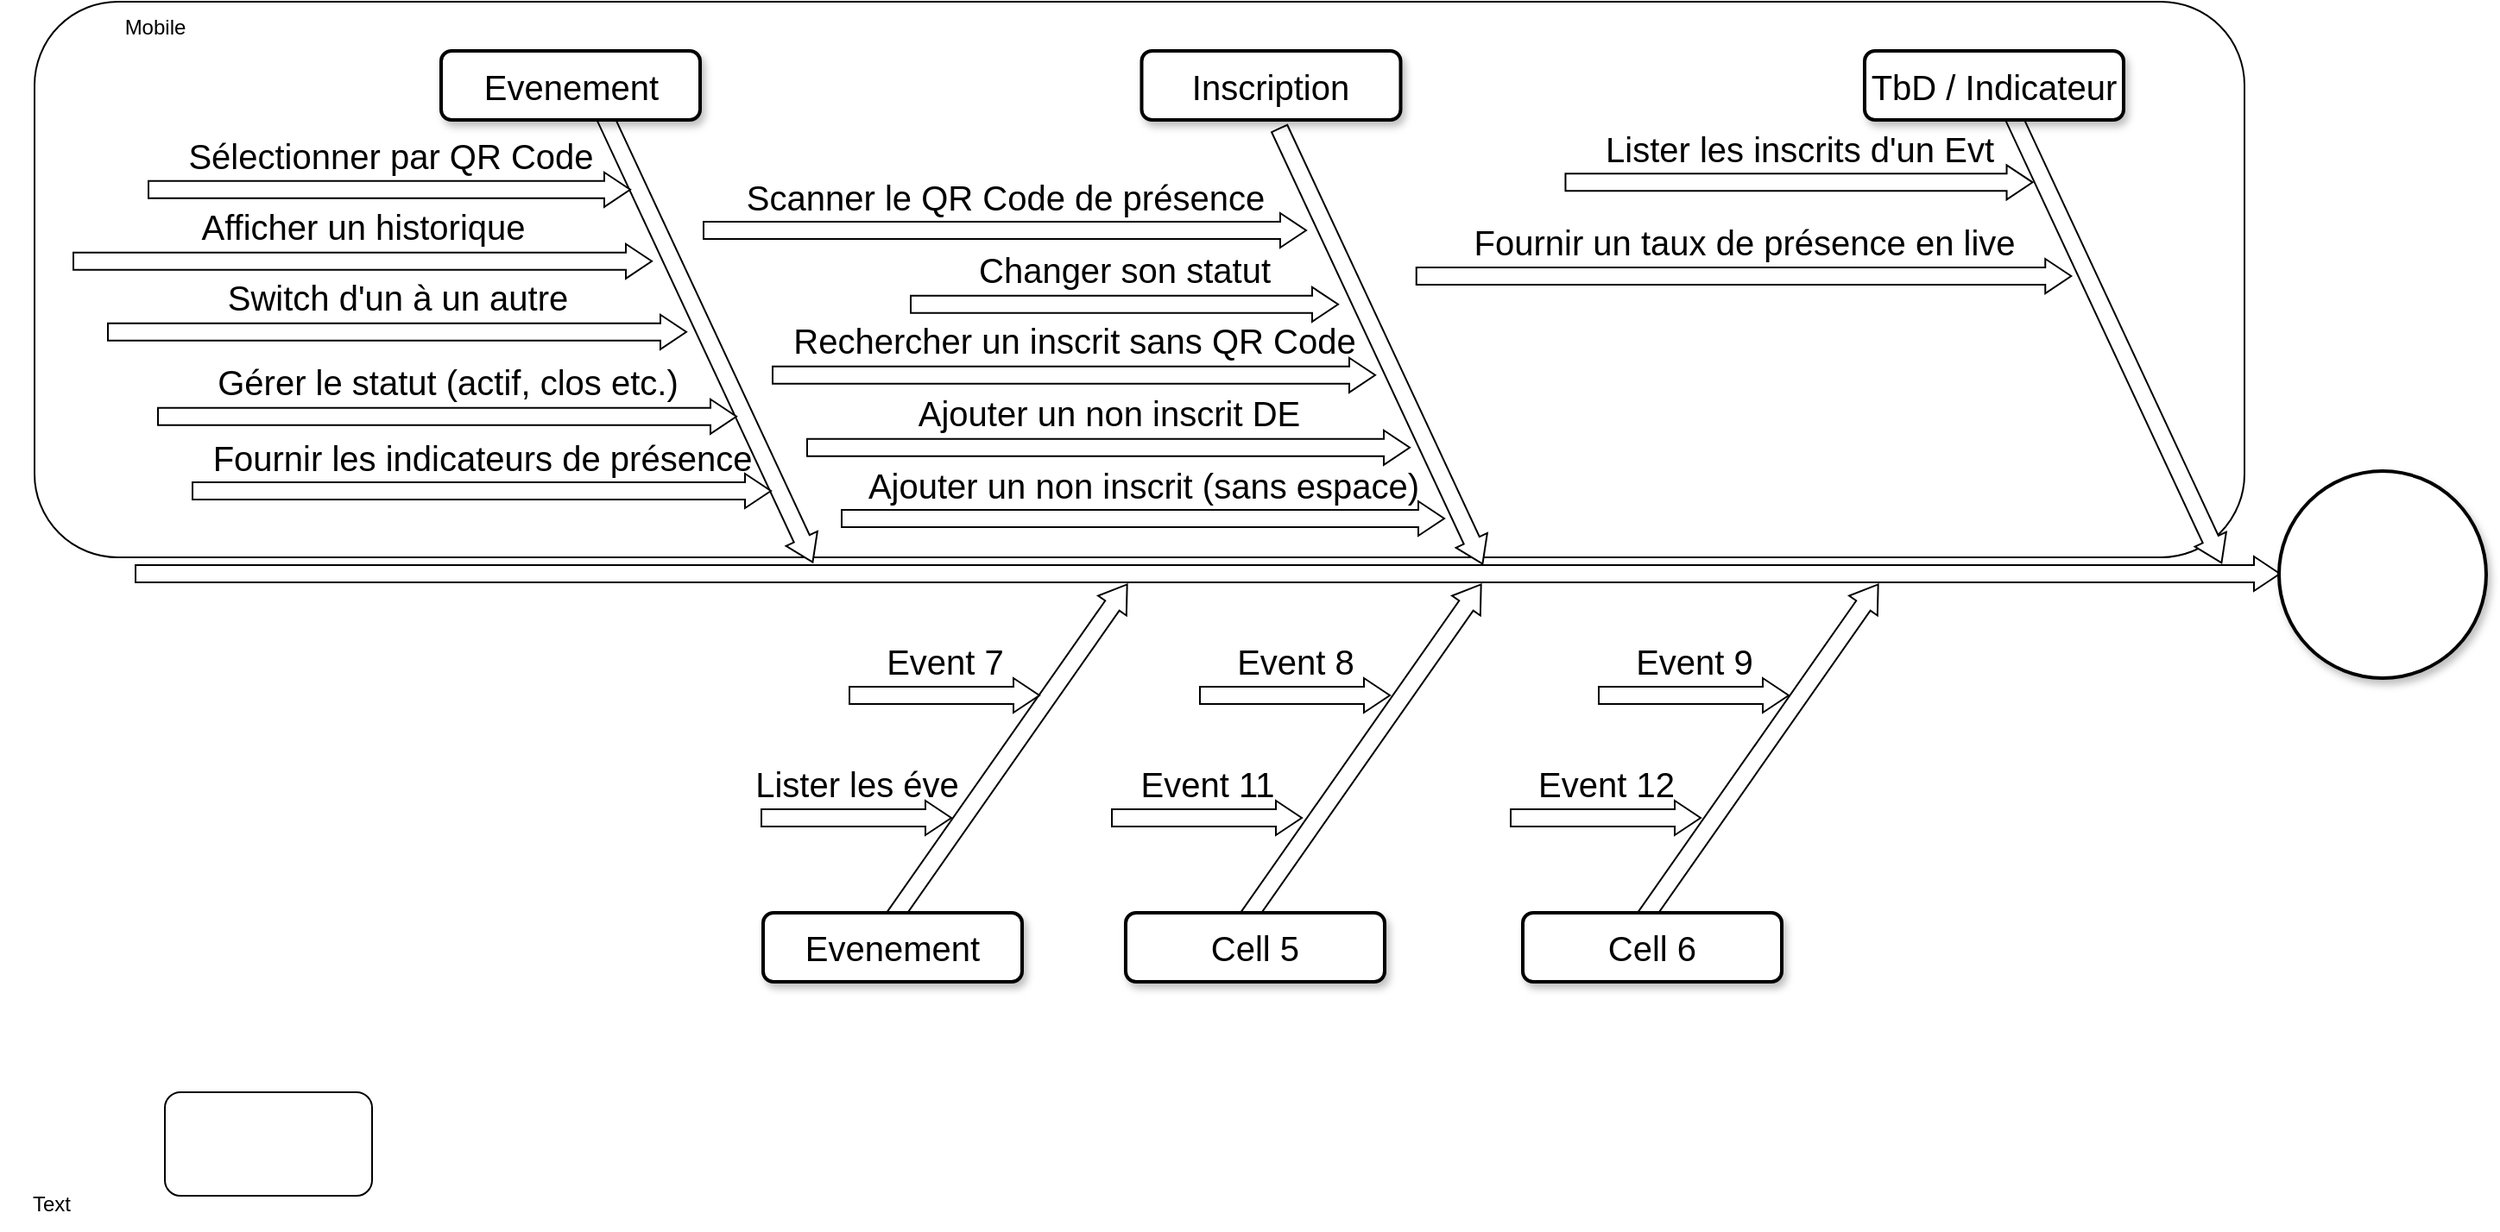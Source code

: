 <mxfile version="21.0.6" type="github">
  <diagram name="Page-1" id="b7a7eaba-c6c5-6fbe-34ae-1d3a4219ac39">
    <mxGraphModel dx="2150" dy="948" grid="1" gridSize="10" guides="1" tooltips="1" connect="1" arrows="1" fold="1" page="1" pageScale="1.5" pageWidth="1169" pageHeight="826" background="none" math="0" shadow="0">
      <root>
        <mxCell id="0" style=";html=1;" />
        <mxCell id="1" style=";html=1;" parent="0" />
        <mxCell id="BgNtMRz4Lzl-_mLBwiGy-10" value="" style="rounded=1;whiteSpace=wrap;html=1;" vertex="1" parent="1">
          <mxGeometry x="180" y="288" width="1280" height="322" as="geometry" />
        </mxCell>
        <mxCell id="279d4c6e8b4f5ae2-2" value="" style="html=1;shadow=0;dashed=0;align=center;verticalAlign=middle;shape=mxgraph.arrows2.arrow;dy=0.5;dx=15;direction=north;notch=0;rounded=0;strokeWidth=1;fontSize=20;rotation=35;" parent="1" vertex="1">
          <mxGeometry x="734" y="604" width="20" height="240" as="geometry" />
        </mxCell>
        <mxCell id="279d4c6e8b4f5ae2-3" value="" style="html=1;shadow=0;dashed=0;align=center;verticalAlign=middle;shape=mxgraph.arrows2.arrow;dy=0.5;dx=15;direction=north;notch=0;rounded=0;strokeWidth=1;fontSize=20;rotation=35;" parent="1" vertex="1">
          <mxGeometry x="939" y="604" width="20" height="240" as="geometry" />
        </mxCell>
        <mxCell id="279d4c6e8b4f5ae2-4" value="" style="html=1;shadow=0;dashed=0;align=center;verticalAlign=middle;shape=mxgraph.arrows2.arrow;dy=0.5;dx=15;direction=north;notch=0;rounded=0;strokeWidth=1;fontSize=20;rotation=35;" parent="1" vertex="1">
          <mxGeometry x="1169" y="604" width="20" height="240" as="geometry" />
        </mxCell>
        <mxCell id="279d4c6e8b4f5ae2-5" value="" style="html=1;shadow=0;dashed=0;align=center;verticalAlign=middle;shape=mxgraph.arrows2.arrow;dy=0.5;dx=15;direction=north;notch=0;rounded=0;strokeWidth=1;fontSize=20;rotation=90;" parent="1" vertex="1">
          <mxGeometry x="849.5" y="-1.5" width="20" height="1242" as="geometry" />
        </mxCell>
        <mxCell id="279d4c6e8b4f5ae2-6" value="" style="html=1;shadow=0;dashed=0;align=center;verticalAlign=middle;shape=mxgraph.arrows2.arrow;dy=0.5;dx=15;direction=north;notch=0;rounded=0;strokeWidth=1;fontSize=20;rotation=155;" parent="1" vertex="1">
          <mxGeometry x="560.28" y="340.15" width="20" height="286" as="geometry" />
        </mxCell>
        <mxCell id="279d4c6e8b4f5ae2-7" value="" style="html=1;shadow=0;dashed=0;align=center;verticalAlign=middle;shape=mxgraph.arrows2.arrow;dy=0.5;dx=15;direction=north;notch=0;rounded=0;strokeWidth=1;fontSize=20;rotation=155;" parent="1" vertex="1">
          <mxGeometry x="949.89" y="348.44" width="20" height="278.36" as="geometry" />
        </mxCell>
        <mxCell id="279d4c6e8b4f5ae2-8" value="" style="html=1;shadow=0;dashed=0;align=center;verticalAlign=middle;shape=mxgraph.arrows2.arrow;dy=0.5;dx=15;direction=north;notch=0;rounded=0;strokeWidth=1;fontSize=20;rotation=155;" parent="1" vertex="1">
          <mxGeometry x="1376.36" y="340.92" width="20" height="285.61" as="geometry" />
        </mxCell>
        <mxCell id="279d4c6e8b4f5ae2-9" value="Evenement" style="rounded=1;whiteSpace=wrap;html=1;shadow=1;strokeWidth=2;fontSize=20;" parent="1" vertex="1">
          <mxGeometry x="415.5" y="316.5" width="150" height="40" as="geometry" />
        </mxCell>
        <mxCell id="279d4c6e8b4f5ae2-10" value="Inscription" style="rounded=1;whiteSpace=wrap;html=1;shadow=1;strokeWidth=2;fontSize=20;" parent="1" vertex="1">
          <mxGeometry x="821.25" y="316.5" width="150" height="40" as="geometry" />
        </mxCell>
        <mxCell id="279d4c6e8b4f5ae2-11" value="TbD / Indicateur" style="rounded=1;whiteSpace=wrap;html=1;shadow=1;strokeWidth=2;fontSize=20;" parent="1" vertex="1">
          <mxGeometry x="1240" y="316.5" width="150" height="40" as="geometry" />
        </mxCell>
        <mxCell id="279d4c6e8b4f5ae2-12" value="Evenement" style="rounded=1;whiteSpace=wrap;html=1;shadow=1;strokeWidth=2;fontSize=20;" parent="1" vertex="1">
          <mxGeometry x="602" y="816" width="150" height="40" as="geometry" />
        </mxCell>
        <mxCell id="279d4c6e8b4f5ae2-13" value="Cell 5" style="rounded=1;whiteSpace=wrap;html=1;shadow=1;strokeWidth=2;fontSize=20;" parent="1" vertex="1">
          <mxGeometry x="812" y="816.0" width="150" height="40" as="geometry" />
        </mxCell>
        <mxCell id="279d4c6e8b4f5ae2-14" value="Cell 6" style="rounded=1;whiteSpace=wrap;html=1;shadow=1;strokeWidth=2;fontSize=20;" parent="1" vertex="1">
          <mxGeometry x="1042" y="816" width="150" height="40" as="geometry" />
        </mxCell>
        <mxCell id="279d4c6e8b4f5ae2-15" value="" style="ellipse;whiteSpace=wrap;html=1;rounded=1;shadow=1;strokeWidth=2;fontSize=20;" parent="1" vertex="1">
          <mxGeometry x="1480" y="560" width="120" height="120" as="geometry" />
        </mxCell>
        <mxCell id="279d4c6e8b4f5ae2-16" value="Sélectionner par QR Code" style="html=1;shadow=0;dashed=0;align=center;verticalAlign=middle;shape=mxgraph.arrows2.arrow;dy=0.5;dx=15;direction=north;notch=0;rounded=0;strokeWidth=1;fontSize=20;rotation=90;horizontal=0;labelPosition=left;verticalLabelPosition=middle;" parent="1" vertex="1">
          <mxGeometry x="375.5" y="257.39" width="20" height="279" as="geometry" />
        </mxCell>
        <mxCell id="279d4c6e8b4f5ae2-17" value="Rechercher un inscrit sans QR Code" style="html=1;shadow=0;dashed=0;align=center;verticalAlign=middle;shape=mxgraph.arrows2.arrow;dy=0.5;dx=15;direction=north;notch=0;rounded=0;strokeWidth=1;fontSize=20;rotation=90;horizontal=0;labelPosition=left;verticalLabelPosition=middle;" parent="1" vertex="1">
          <mxGeometry x="772" y="329.89" width="20" height="349" as="geometry" />
        </mxCell>
        <mxCell id="279d4c6e8b4f5ae2-18" value="Lister les inscrits d&#39;un Evt" style="html=1;shadow=0;dashed=0;align=center;verticalAlign=middle;shape=mxgraph.arrows2.arrow;dy=0.5;dx=15;direction=north;notch=0;rounded=0;strokeWidth=1;fontSize=20;rotation=90;horizontal=0;labelPosition=left;verticalLabelPosition=middle;" parent="1" vertex="1">
          <mxGeometry x="1192" y="257.39" width="20" height="270.54" as="geometry" />
        </mxCell>
        <mxCell id="279d4c6e8b4f5ae2-19" value="Lister les éve" style="html=1;shadow=0;dashed=0;align=center;verticalAlign=middle;shape=mxgraph.arrows2.arrow;dy=0.5;dx=15;direction=north;notch=0;rounded=0;strokeWidth=1;fontSize=20;rotation=90;horizontal=0;labelPosition=left;verticalLabelPosition=middle;" parent="1" vertex="1">
          <mxGeometry x="646" y="706" width="20" height="110" as="geometry" />
        </mxCell>
        <mxCell id="279d4c6e8b4f5ae2-20" value="Event 11" style="html=1;shadow=0;dashed=0;align=center;verticalAlign=middle;shape=mxgraph.arrows2.arrow;dy=0.5;dx=15;direction=north;notch=0;rounded=0;strokeWidth=1;fontSize=20;rotation=90;horizontal=0;labelPosition=left;verticalLabelPosition=middle;" parent="1" vertex="1">
          <mxGeometry x="849" y="706" width="20" height="110" as="geometry" />
        </mxCell>
        <mxCell id="279d4c6e8b4f5ae2-21" value="Event 12" style="html=1;shadow=0;dashed=0;align=center;verticalAlign=middle;shape=mxgraph.arrows2.arrow;dy=0.5;dx=15;direction=north;notch=0;rounded=0;strokeWidth=1;fontSize=20;rotation=90;horizontal=0;labelPosition=left;verticalLabelPosition=middle;" parent="1" vertex="1">
          <mxGeometry x="1080" y="706" width="20" height="110" as="geometry" />
        </mxCell>
        <mxCell id="279d4c6e8b4f5ae2-22" value="Gérer le statut (actif, clos etc.)" style="html=1;shadow=0;dashed=0;align=center;verticalAlign=middle;shape=mxgraph.arrows2.arrow;dy=0.5;dx=15;direction=north;notch=0;rounded=0;strokeWidth=1;fontSize=20;rotation=90;horizontal=0;labelPosition=left;verticalLabelPosition=middle;" parent="1" vertex="1">
          <mxGeometry x="409" y="360.89" width="20" height="335" as="geometry" />
        </mxCell>
        <mxCell id="279d4c6e8b4f5ae2-23" value="Changer son statut" style="html=1;shadow=0;dashed=0;align=center;verticalAlign=middle;shape=mxgraph.arrows2.arrow;dy=0.5;dx=15;direction=north;notch=0;rounded=0;strokeWidth=1;fontSize=20;rotation=90;horizontal=0;labelPosition=left;verticalLabelPosition=middle;" parent="1" vertex="1">
          <mxGeometry x="801.25" y="339.64" width="20" height="247.5" as="geometry" />
        </mxCell>
        <mxCell id="279d4c6e8b4f5ae2-24" value="Fournir un taux de présence en live" style="html=1;shadow=0;dashed=0;align=center;verticalAlign=middle;shape=mxgraph.arrows2.arrow;dy=0.5;dx=15;direction=north;notch=0;rounded=0;strokeWidth=1;fontSize=20;rotation=90;horizontal=0;labelPosition=left;verticalLabelPosition=middle;" parent="1" vertex="1">
          <mxGeometry x="1160" y="257.39" width="20" height="379.25" as="geometry" />
        </mxCell>
        <mxCell id="279d4c6e8b4f5ae2-25" value="Event 7" style="html=1;shadow=0;dashed=0;align=center;verticalAlign=middle;shape=mxgraph.arrows2.arrow;dy=0.5;dx=15;direction=north;notch=0;rounded=0;strokeWidth=1;fontSize=20;rotation=90;horizontal=0;labelPosition=left;verticalLabelPosition=middle;" parent="1" vertex="1">
          <mxGeometry x="697" y="635" width="20" height="110" as="geometry" />
        </mxCell>
        <mxCell id="279d4c6e8b4f5ae2-26" value="Event 8" style="html=1;shadow=0;dashed=0;align=center;verticalAlign=middle;shape=mxgraph.arrows2.arrow;dy=0.5;dx=15;direction=north;notch=0;rounded=0;strokeWidth=1;fontSize=20;rotation=90;horizontal=0;labelPosition=left;verticalLabelPosition=middle;" parent="1" vertex="1">
          <mxGeometry x="900" y="635" width="20" height="110" as="geometry" />
        </mxCell>
        <mxCell id="279d4c6e8b4f5ae2-27" value="Event 9" style="html=1;shadow=0;dashed=0;align=center;verticalAlign=middle;shape=mxgraph.arrows2.arrow;dy=0.5;dx=15;direction=north;notch=0;rounded=0;strokeWidth=1;fontSize=20;rotation=90;horizontal=0;labelPosition=left;verticalLabelPosition=middle;" parent="1" vertex="1">
          <mxGeometry x="1131" y="635" width="20" height="110" as="geometry" />
        </mxCell>
        <mxCell id="BgNtMRz4Lzl-_mLBwiGy-1" value="Switch d&#39;un à un autre" style="html=1;shadow=0;dashed=0;align=center;verticalAlign=middle;shape=mxgraph.arrows2.arrow;dy=0.5;dx=15;direction=north;notch=0;rounded=0;strokeWidth=1;fontSize=20;rotation=90;horizontal=0;labelPosition=left;verticalLabelPosition=middle;" vertex="1" parent="1">
          <mxGeometry x="380" y="311.89" width="20" height="335" as="geometry" />
        </mxCell>
        <mxCell id="BgNtMRz4Lzl-_mLBwiGy-2" value="Afficher un historique" style="html=1;shadow=0;dashed=0;align=center;verticalAlign=middle;shape=mxgraph.arrows2.arrow;dy=0.5;dx=15;direction=north;notch=0;rounded=0;strokeWidth=1;fontSize=20;rotation=90;horizontal=0;labelPosition=left;verticalLabelPosition=middle;" vertex="1" parent="1">
          <mxGeometry x="360" y="270.89" width="20" height="335" as="geometry" />
        </mxCell>
        <mxCell id="BgNtMRz4Lzl-_mLBwiGy-3" value="Scanner le QR Code de présence" style="html=1;shadow=0;dashed=0;align=center;verticalAlign=middle;shape=mxgraph.arrows2.arrow;dy=0.5;dx=15;direction=north;notch=0;rounded=0;strokeWidth=1;fontSize=20;rotation=90;horizontal=0;labelPosition=left;verticalLabelPosition=middle;" vertex="1" parent="1">
          <mxGeometry x="732" y="246" width="20" height="349" as="geometry" />
        </mxCell>
        <mxCell id="BgNtMRz4Lzl-_mLBwiGy-4" value="Ajouter un non inscrit DE" style="html=1;shadow=0;dashed=0;align=center;verticalAlign=middle;shape=mxgraph.arrows2.arrow;dy=0.5;dx=15;direction=north;notch=0;rounded=0;strokeWidth=1;fontSize=20;rotation=90;horizontal=0;labelPosition=left;verticalLabelPosition=middle;" vertex="1" parent="1">
          <mxGeometry x="792" y="371.89" width="20" height="349" as="geometry" />
        </mxCell>
        <mxCell id="BgNtMRz4Lzl-_mLBwiGy-5" value="Ajouter un non inscrit (sans espace)" style="html=1;shadow=0;dashed=0;align=center;verticalAlign=middle;shape=mxgraph.arrows2.arrow;dy=0.5;dx=15;direction=north;notch=0;rounded=0;strokeWidth=1;fontSize=20;rotation=90;horizontal=0;labelPosition=left;verticalLabelPosition=middle;" vertex="1" parent="1">
          <mxGeometry x="812" y="413" width="20" height="349" as="geometry" />
        </mxCell>
        <mxCell id="BgNtMRz4Lzl-_mLBwiGy-6" value="Fournir les indicateurs de présence" style="html=1;shadow=0;dashed=0;align=center;verticalAlign=middle;shape=mxgraph.arrows2.arrow;dy=0.5;dx=15;direction=north;notch=0;rounded=0;strokeWidth=1;fontSize=20;rotation=90;horizontal=0;labelPosition=left;verticalLabelPosition=middle;" vertex="1" parent="1">
          <mxGeometry x="429" y="404" width="20" height="335" as="geometry" />
        </mxCell>
        <mxCell id="BgNtMRz4Lzl-_mLBwiGy-9" value="" style="rounded=1;whiteSpace=wrap;html=1;" vertex="1" parent="1">
          <mxGeometry x="255.5" y="920" width="120" height="60" as="geometry" />
        </mxCell>
        <mxCell id="BgNtMRz4Lzl-_mLBwiGy-11" value="Text" style="text;html=1;strokeColor=none;fillColor=none;align=center;verticalAlign=middle;whiteSpace=wrap;rounded=0;" vertex="1" parent="1">
          <mxGeometry x="160" y="970" width="60" height="30" as="geometry" />
        </mxCell>
        <mxCell id="BgNtMRz4Lzl-_mLBwiGy-12" value="Mobile" style="text;html=1;strokeColor=none;fillColor=none;align=center;verticalAlign=middle;whiteSpace=wrap;rounded=0;" vertex="1" parent="1">
          <mxGeometry x="220" y="288" width="60" height="30" as="geometry" />
        </mxCell>
      </root>
    </mxGraphModel>
  </diagram>
</mxfile>
